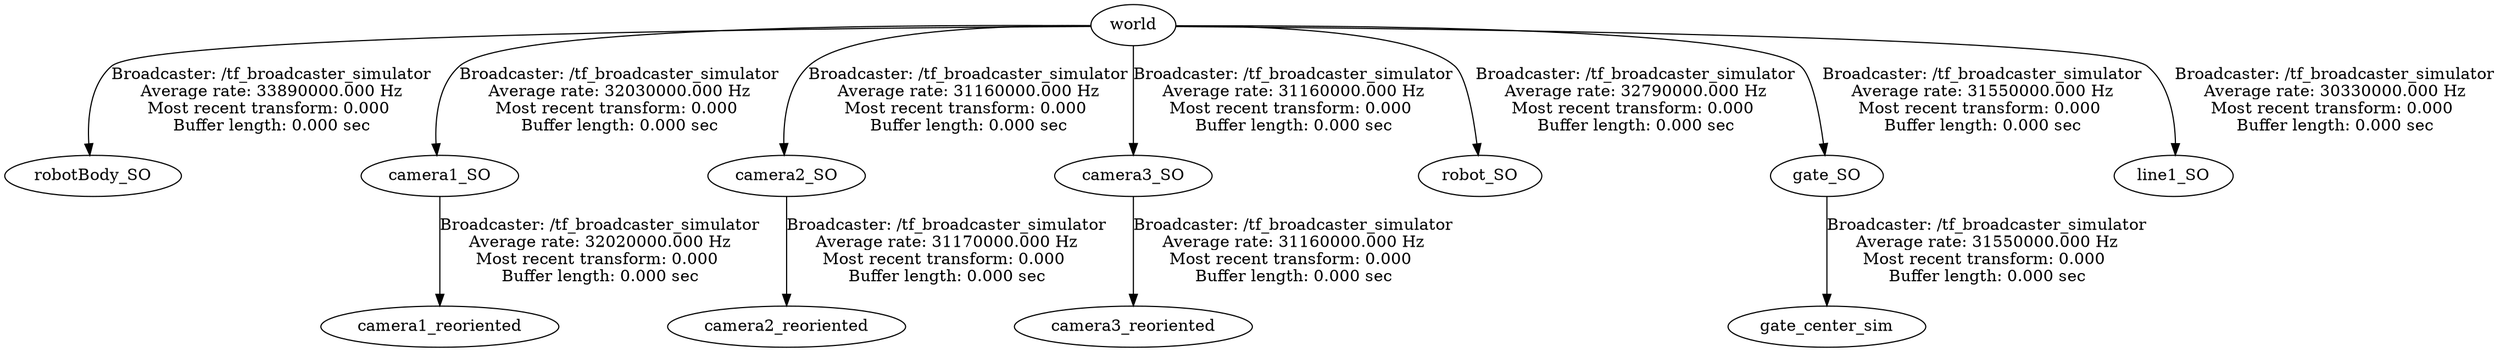 digraph G {
"world" -> "robotBody_SO"[label="Broadcaster: /tf_broadcaster_simulator\nAverage rate: 33890000.000 Hz\nMost recent transform: 0.000 \nBuffer length: 0.000 sec\n"];
"world" -> "camera1_SO"[label="Broadcaster: /tf_broadcaster_simulator\nAverage rate: 32030000.000 Hz\nMost recent transform: 0.000 \nBuffer length: 0.000 sec\n"];
"camera1_SO" -> "camera1_reoriented"[label="Broadcaster: /tf_broadcaster_simulator\nAverage rate: 32020000.000 Hz\nMost recent transform: 0.000 \nBuffer length: 0.000 sec\n"];
"world" -> "camera2_SO"[label="Broadcaster: /tf_broadcaster_simulator\nAverage rate: 31160000.000 Hz\nMost recent transform: 0.000 \nBuffer length: 0.000 sec\n"];
"camera2_SO" -> "camera2_reoriented"[label="Broadcaster: /tf_broadcaster_simulator\nAverage rate: 31170000.000 Hz\nMost recent transform: 0.000 \nBuffer length: 0.000 sec\n"];
"world" -> "camera3_SO"[label="Broadcaster: /tf_broadcaster_simulator\nAverage rate: 31160000.000 Hz\nMost recent transform: 0.000 \nBuffer length: 0.000 sec\n"];
"camera3_SO" -> "camera3_reoriented"[label="Broadcaster: /tf_broadcaster_simulator\nAverage rate: 31160000.000 Hz\nMost recent transform: 0.000 \nBuffer length: 0.000 sec\n"];
"world" -> "robot_SO"[label="Broadcaster: /tf_broadcaster_simulator\nAverage rate: 32790000.000 Hz\nMost recent transform: 0.000 \nBuffer length: 0.000 sec\n"];
"world" -> "gate_SO"[label="Broadcaster: /tf_broadcaster_simulator\nAverage rate: 31550000.000 Hz\nMost recent transform: 0.000 \nBuffer length: 0.000 sec\n"];
"gate_SO" -> "gate_center_sim"[label="Broadcaster: /tf_broadcaster_simulator\nAverage rate: 31550000.000 Hz\nMost recent transform: 0.000 \nBuffer length: 0.000 sec\n"];
"world" -> "line1_SO"[label="Broadcaster: /tf_broadcaster_simulator\nAverage rate: 30330000.000 Hz\nMost recent transform: 0.000 \nBuffer length: 0.000 sec\n"];
}